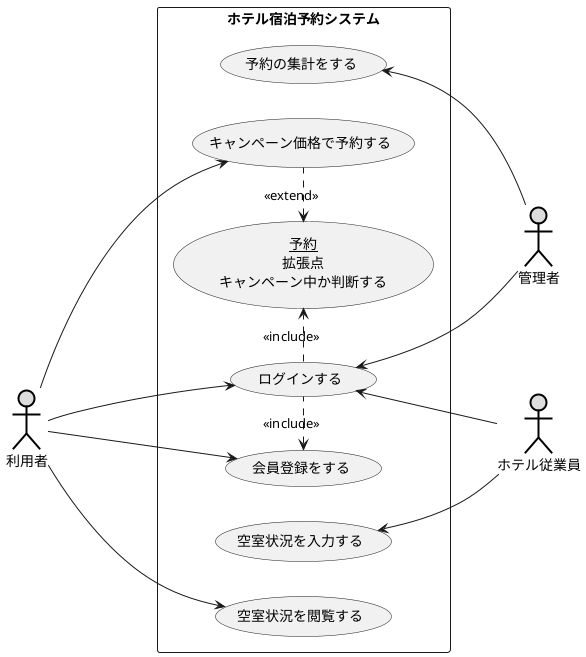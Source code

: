 @startuml ユースケース図
left to right direction
actor 利用者 #DDDDDD;line:black;line.bold;
actor ホテル従業員 #DDDDDD;line:black;line.bold;
actor 管理者 #DDDDDD;line:black;line.bold;
rectangle ホテル宿泊予約システム {
usecase ログインする
usecase 会員登録をする
usecase キャンペーン価格で予約する
usecase (<u>予約</u>\n拡張点\nキャンペーン中か判断する) as input
usecase 空室状況を閲覧する   
usecase 空室状況を入力する
usecase 予約の集計をする
}
予約の集計をする <-right- 管理者
利用者 ---> キャンペーン価格で予約する
利用者 -> ログインする
利用者 -> 会員登録をする
利用者 --> 空室状況を閲覧する
会員登録をする <. ログインする : <<include>>
ログインする <-- ホテル従業員
ログインする <-- 管理者
input <. (キャンペーン価格で予約する) : <<extend>>
ログインする .> input : << include >>
空室状況を入力する <-right- ホテル従業員
@enduml